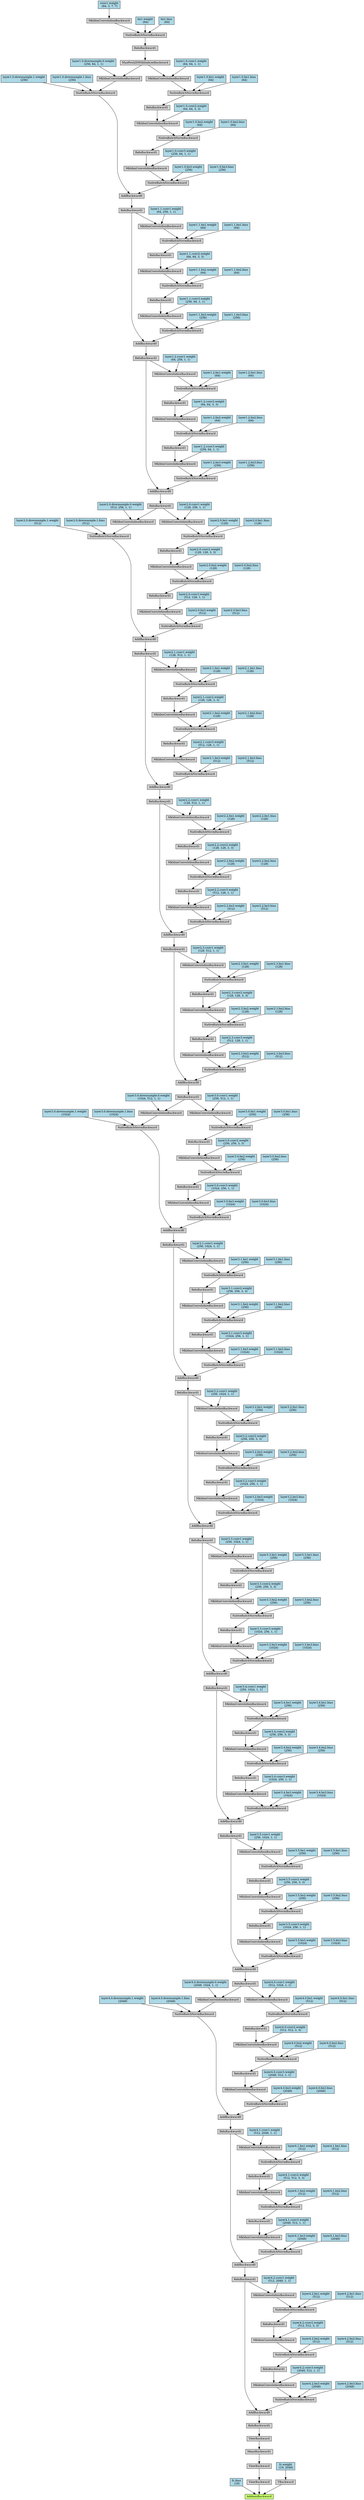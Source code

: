 digraph {
	graph [size="103.95,103.95"]
	node [align=left fontsize=12 height=0.2 ranksep=0.1 shape=box style=filled]
		139962239288712 [label=AddmmBackward fillcolor=darkolivegreen1]
			139962239289216 -> 139962239288712
		139962239289216 [label="fc.bias
 (19)" fillcolor=lightblue]
			139962239288768 -> 139962239288712
		139962239288768 [label=ViewBackward]
			139962239290336 -> 139962239288768
		139962239290336 [label=ViewBackward]
			139962239289608 -> 139962239290336
		139962239289608 [label=MeanBackward1]
			139962239288376 -> 139962239289608
		139962239288376 [label=ViewBackward]
			139962239289720 -> 139962239288376
		139962239289720 [label=ReluBackward1]
			139962239287368 -> 139962239289720
		139962239287368 [label=AddBackward0]
			139962239287760 -> 139962239287368
		139962239287760 [label=NativeBatchNormBackward]
			139962239290224 -> 139962239287760
		139962239290224 [label=MkldnnConvolutionBackward]
			139962239290672 -> 139962239290224
		139962239290672 [label=ReluBackward1]
			139957228359240 -> 139962239290672
		139957228359240 [label=NativeBatchNormBackward]
			139957228359520 -> 139957228359240
		139957228359520 [label=MkldnnConvolutionBackward]
			139957228357224 -> 139957228359520
		139957228357224 [label=ReluBackward1]
			139957228358008 -> 139957228357224
		139957228358008 [label=NativeBatchNormBackward]
			139957228358512 -> 139957228358008
		139957228358512 [label=MkldnnConvolutionBackward]
			139962239290616 -> 139957228358512
		139962239290616 [label=ReluBackward1]
			139957228357168 -> 139962239290616
		139957228357168 [label=AddBackward0]
			139957228355880 -> 139957228357168
		139957228355880 [label=NativeBatchNormBackward]
			139957228356048 -> 139957228355880
		139957228356048 [label=MkldnnConvolutionBackward]
			139957228355656 -> 139957228356048
		139957228355656 [label=ReluBackward1]
			139957228355824 -> 139957228355656
		139957228355824 [label=NativeBatchNormBackward]
			139959723545208 -> 139957228355824
		139959723545208 [label=MkldnnConvolutionBackward]
			139959723548400 -> 139959723545208
		139959723548400 [label=ReluBackward1]
			139959723544984 -> 139959723548400
		139959723544984 [label=NativeBatchNormBackward]
			139959723544816 -> 139959723544984
		139959723544816 [label=MkldnnConvolutionBackward]
			139957228357000 -> 139959723544816
		139957228357000 [label=ReluBackward1]
			139959724007096 -> 139957228357000
		139959724007096 [label=AddBackward0]
			139959724005752 -> 139959724007096
		139959724005752 [label=NativeBatchNormBackward]
			139959724003568 -> 139959724005752
		139959724003568 [label=MkldnnConvolutionBackward]
			139959724137776 -> 139959724003568
		139959724137776 [label=ReluBackward1]
			139959724138336 -> 139959724137776
		139959724138336 [label=NativeBatchNormBackward]
			139959724138168 -> 139959724138336
		139959724138168 [label=MkldnnConvolutionBackward]
			139959724138000 -> 139959724138168
		139959724138000 [label=ReluBackward1]
			139959724137552 -> 139959724138000
		139959724137552 [label=NativeBatchNormBackward]
			139959724136824 -> 139959724137552
		139959724136824 [label=MkldnnConvolutionBackward]
			139959724135144 -> 139959724136824
		139959724135144 [label=ReluBackward1]
			139959724136264 -> 139959724135144
		139959724136264 [label=AddBackward0]
			139959724136208 -> 139959724136264
		139959724136208 [label=NativeBatchNormBackward]
			139959724135872 -> 139959724136208
		139959724135872 [label=MkldnnConvolutionBackward]
			139959724135088 -> 139959724135872
		139959724135088 [label=ReluBackward1]
			139959724135032 -> 139959724135088
		139959724135032 [label=NativeBatchNormBackward]
			139959724135928 -> 139959724135032
		139959724135928 [label=MkldnnConvolutionBackward]
			139959724134528 -> 139959724135928
		139959724134528 [label=ReluBackward1]
			139962693172696 -> 139959724134528
		139962693172696 [label=NativeBatchNormBackward]
			139960774440776 -> 139962693172696
		139960774440776 [label=MkldnnConvolutionBackward]
			139959724137272 -> 139960774440776
		139959724137272 [label=ReluBackward1]
			139960774441448 -> 139959724137272
		139960774441448 [label=AddBackward0]
			139960774441224 -> 139960774441448
		139960774441224 [label=NativeBatchNormBackward]
			139960774441056 -> 139960774441224
		139960774441056 [label=MkldnnConvolutionBackward]
			139960774439320 -> 139960774441056
		139960774439320 [label=ReluBackward1]
			139960774439712 -> 139960774439320
		139960774439712 [label=NativeBatchNormBackward]
			139962576623600 -> 139960774439712
		139962576623600 [label=MkldnnConvolutionBackward]
			139962576622368 -> 139962576623600
		139962576622368 [label=ReluBackward1]
			139962576625616 -> 139962576622368
		139962576625616 [label=NativeBatchNormBackward]
			139962576622984 -> 139962576625616
		139962576622984 [label=MkldnnConvolutionBackward]
			139960774442568 -> 139962576622984
		139960774442568 [label=ReluBackward1]
			139959724219192 -> 139960774442568
		139959724219192 [label=AddBackward0]
			139959724216392 -> 139959724219192
		139959724216392 [label=NativeBatchNormBackward]
			139959722299176 -> 139959724216392
		139959722299176 [label=MkldnnConvolutionBackward]
			139959722298056 -> 139959722299176
		139959722298056 [label=ReluBackward1]
			139959722297384 -> 139959722298056
		139959722297384 [label=NativeBatchNormBackward]
			139959722295592 -> 139959722297384
		139959722295592 [label=MkldnnConvolutionBackward]
			139959722296152 -> 139959722295592
		139959722296152 [label=ReluBackward1]
			139959722297776 -> 139959722296152
		139959722297776 [label=NativeBatchNormBackward]
			139959722297496 -> 139959722297776
		139959722297496 [label=MkldnnConvolutionBackward]
			139959724220368 -> 139959722297496
		139959724220368 [label=ReluBackward1]
			139959722297608 -> 139959724220368
		139959722297608 [label=AddBackward0]
			139959722296712 -> 139959722297608
		139959722296712 [label=NativeBatchNormBackward]
			139959722480080 -> 139959722296712
		139959722480080 [label=MkldnnConvolutionBackward]
			139959722480584 -> 139959722480080
		139959722480584 [label=ReluBackward1]
			139959722483216 -> 139959722480584
		139959722483216 [label=NativeBatchNormBackward]
			139959722482432 -> 139959722483216
		139959722482432 [label=MkldnnConvolutionBackward]
			139959722481648 -> 139959722482432
		139959722481648 [label=ReluBackward1]
			139959722480920 -> 139959722481648
		139959722480920 [label=NativeBatchNormBackward]
			139959722480640 -> 139959722480920
		139959722480640 [label=MkldnnConvolutionBackward]
			139959722296656 -> 139959722480640
		139959722296656 [label=ReluBackward1]
			139959722483328 -> 139959722296656
		139959722483328 [label=AddBackward0]
			139959722482880 -> 139959722483328
		139959722482880 [label=NativeBatchNormBackward]
			139959722865328 -> 139959722482880
		139959722865328 [label=MkldnnConvolutionBackward]
			139959722865496 -> 139959722865328
		139959722865496 [label=ReluBackward1]
			139959722865608 -> 139959722865496
		139959722865608 [label=NativeBatchNormBackward]
			139959722865160 -> 139959722865608
		139959722865160 [label=MkldnnConvolutionBackward]
			139959722868408 -> 139959722865160
		139959722868408 [label=ReluBackward1]
			139959722867400 -> 139959722868408
		139959722867400 [label=NativeBatchNormBackward]
			139959722866560 -> 139959722867400
		139959722866560 [label=MkldnnConvolutionBackward]
			139959722482824 -> 139959722866560
		139959722482824 [label=ReluBackward1]
			139959722866280 -> 139959722482824
		139959722866280 [label=AddBackward0]
			139959722865104 -> 139959722866280
		139959722865104 [label=NativeBatchNormBackward]
			139959723352472 -> 139959722865104
		139959723352472 [label=MkldnnConvolutionBackward]
			139959723353760 -> 139959723352472
		139959723353760 [label=ReluBackward1]
			139959723354600 -> 139959723353760
		139959723354600 [label=NativeBatchNormBackward]
			139959723353312 -> 139959723354600
		139959723353312 [label=MkldnnConvolutionBackward]
			139959723352360 -> 139959723353312
		139959723352360 [label=ReluBackward1]
			139959723356112 -> 139959723352360
		139959723356112 [label=NativeBatchNormBackward]
			139959723355944 -> 139959723356112
		139959723355944 [label=MkldnnConvolutionBackward]
			139959723355272 -> 139959723355944
		139959723355272 [label=ReluBackward1]
			139959723353704 -> 139959723355272
		139959723353704 [label=AddBackward0]
			139959723353480 -> 139959723353704
		139959723353480 [label=NativeBatchNormBackward]
			139959723353032 -> 139959723353480
		139959723353032 [label=MkldnnConvolutionBackward]
			139962239461304 -> 139959723353032
		139962239461304 [label=ReluBackward1]
			139962239461808 -> 139962239461304
		139962239461808 [label=NativeBatchNormBackward]
			139962239461584 -> 139962239461808
		139962239461584 [label=MkldnnConvolutionBackward]
			139962239462368 -> 139962239461584
		139962239462368 [label=ReluBackward1]
			139962239463376 -> 139962239462368
		139962239463376 [label=NativeBatchNormBackward]
			139962239462592 -> 139962239463376
		139962239462592 [label=MkldnnConvolutionBackward]
			139959723353424 -> 139962239462592
		139959723353424 [label=ReluBackward1]
			139962239460688 -> 139959723353424
		139962239460688 [label=AddBackward0]
			139962239460184 -> 139962239460688
		139962239460184 [label=NativeBatchNormBackward]
			139962239459904 -> 139962239460184
		139962239459904 [label=MkldnnConvolutionBackward]
			139959724365136 -> 139962239459904
		139959724365136 [label=ReluBackward1]
			139959724366032 -> 139959724365136
		139959724366032 [label=NativeBatchNormBackward]
			139959724366480 -> 139959724366032
		139959724366480 [label=MkldnnConvolutionBackward]
			139959724365808 -> 139959724366480
		139959724365808 [label=ReluBackward1]
			139959724364408 -> 139959724365808
		139959724364408 [label=NativeBatchNormBackward]
			139959724366760 -> 139959724364408
		139959724366760 [label=MkldnnConvolutionBackward]
			139962239460128 -> 139959724366760
		139962239460128 [label=ReluBackward1]
			139959724366872 -> 139962239460128
		139959724366872 [label=AddBackward0]
			139959724366144 -> 139959724366872
		139959724366144 [label=NativeBatchNormBackward]
			139959724365360 -> 139959724366144
		139959724365360 [label=MkldnnConvolutionBackward]
			139959724364296 -> 139959724365360
		139959724364296 [label=ReluBackward1]
			139959724363848 -> 139959724364296
		139959724363848 [label=NativeBatchNormBackward]
			139959724364688 -> 139959724363848
		139959724364688 [label=MkldnnConvolutionBackward]
			139962239149728 -> 139959724364688
		139962239149728 [label=ReluBackward1]
			139962239151576 -> 139962239149728
		139962239151576 [label=NativeBatchNormBackward]
			139962239148552 -> 139962239151576
		139962239148552 [label=MkldnnConvolutionBackward]
			139959724366088 -> 139962239148552
		139959724366088 [label=ReluBackward1]
			139962239151408 -> 139959724366088
		139962239151408 [label=AddBackward0]
			139962239152024 -> 139962239151408
		139962239152024 [label=NativeBatchNormBackward]
			139962239151632 -> 139962239152024
		139962239151632 [label=MkldnnConvolutionBackward]
			139962239150792 -> 139962239151632
		139962239150792 [label=ReluBackward1]
			139962239150568 -> 139962239150792
		139962239150568 [label=NativeBatchNormBackward]
			139962239150400 -> 139962239150568
		139962239150400 [label=MkldnnConvolutionBackward]
			139962239149616 -> 139962239150400
		139962239149616 [label=ReluBackward1]
			139962239149392 -> 139962239149616
		139962239149392 [label=NativeBatchNormBackward]
			139962239148944 -> 139962239149392
		139962239148944 [label=MkldnnConvolutionBackward]
			139962239148496 -> 139962239148944
		139962239148496 [label=ReluBackward1]
			139962239148104 -> 139962239148496
		139962239148104 [label=AddBackward0]
			139962239294208 -> 139962239148104
		139962239294208 [label=NativeBatchNormBackward]
			139962239295216 -> 139962239294208
		139962239295216 [label=MkldnnConvolutionBackward]
			139962239295384 -> 139962239295216
		139962239295384 [label=ReluBackward1]
			139962239293144 -> 139962239295384
		139962239293144 [label=NativeBatchNormBackward]
			139962239294040 -> 139962239293144
		139962239294040 [label=MkldnnConvolutionBackward]
			139962239294712 -> 139962239294040
		139962239294712 [label=ReluBackward1]
			139962239292696 -> 139962239294712
		139962239292696 [label=NativeBatchNormBackward]
			139962239292584 -> 139962239292696
		139962239292584 [label=MkldnnConvolutionBackward]
			139962239294376 -> 139962239292584
		139962239294376 [label=ReluBackward1]
			139962239291576 -> 139962239294376
		139962239291576 [label=AddBackward0]
			139962239557472 -> 139962239291576
		139962239557472 [label=NativeBatchNormBackward]
			139962239557304 -> 139962239557472
		139962239557304 [label=MkldnnConvolutionBackward]
			139962239556688 -> 139962239557304
		139962239556688 [label=ReluBackward1]
			139962239556240 -> 139962239556688
		139962239556240 [label=NativeBatchNormBackward]
			139962239556016 -> 139962239556240
		139962239556016 [label=MkldnnConvolutionBackward]
			139962239555568 -> 139962239556016
		139962239555568 [label=ReluBackward1]
			139962239555008 -> 139962239555568
		139962239555008 [label=NativeBatchNormBackward]
			139962239554896 -> 139962239555008
		139962239554896 [label=MkldnnConvolutionBackward]
			139962239557416 -> 139962239554896
		139962239557416 [label=ReluBackward1]
			139962239554000 -> 139962239557416
		139962239554000 [label=AddBackward0]
			139962239553832 -> 139962239554000
		139962239553832 [label=NativeBatchNormBackward]
			139960774361608 -> 139962239553832
		139960774361608 [label=MkldnnConvolutionBackward]
			139960774364688 -> 139960774361608
		139960774364688 [label=ReluBackward1]
			139960774363736 -> 139960774364688
		139960774363736 [label=NativeBatchNormBackward]
			139960774363344 -> 139960774363736
		139960774363344 [label=MkldnnConvolutionBackward]
			139960774362672 -> 139960774363344
		139960774362672 [label=ReluBackward1]
			139960774361944 -> 139960774362672
		139960774361944 [label=NativeBatchNormBackward]
			139960774361720 -> 139960774361944
		139960774361720 [label=MkldnnConvolutionBackward]
			139959724485768 -> 139960774361720
		139959724485768 [label=MaxPool2DWithIndicesBackward]
			139959724483528 -> 139959724485768
		139959724483528 [label=ReluBackward1]
			139959724486048 -> 139959724483528
		139959724486048 [label=NativeBatchNormBackward]
			139959724484312 -> 139959724486048
		139959724484312 [label=MkldnnConvolutionBackward]
			139959724483192 -> 139959724484312
		139959724483192 [label="conv1.weight
 (64, 3, 7, 7)" fillcolor=lightblue]
			139959724484200 -> 139959724486048
		139959724484200 [label="bn1.weight
 (64)" fillcolor=lightblue]
			139959724483024 -> 139959724486048
		139959724483024 [label="bn1.bias
 (64)" fillcolor=lightblue]
			139959724486440 -> 139960774361720
		139959724486440 [label="layer1.0.conv1.weight
 (64, 64, 1, 1)" fillcolor=lightblue]
			139960774361664 -> 139960774361944
		139960774361664 [label="layer1.0.bn1.weight
 (64)" fillcolor=lightblue]
			139960774361272 -> 139960774361944
		139960774361272 [label="layer1.0.bn1.bias
 (64)" fillcolor=lightblue]
			139960774362616 -> 139960774363344
		139960774362616 [label="layer1.0.conv2.weight
 (64, 64, 3, 3)" fillcolor=lightblue]
			139960774363232 -> 139960774363736
		139960774363232 [label="layer1.0.bn2.weight
 (64)" fillcolor=lightblue]
			139960774363064 -> 139960774363736
		139960774363064 [label="layer1.0.bn2.bias
 (64)" fillcolor=lightblue]
			139960774364520 -> 139960774361608
		139960774364520 [label="layer1.0.conv3.weight
 (256, 64, 1, 1)" fillcolor=lightblue]
			139960774362112 -> 139962239553832
		139960774362112 [label="layer1.0.bn3.weight
 (256)" fillcolor=lightblue]
			139960774364912 -> 139962239553832
		139960774364912 [label="layer1.0.bn3.bias
 (256)" fillcolor=lightblue]
			139962239553776 -> 139962239554000
		139962239553776 [label=NativeBatchNormBackward]
			139960774364856 -> 139962239553776
		139960774364856 [label=MkldnnConvolutionBackward]
			139959724485768 -> 139960774364856
			139960774363624 -> 139960774364856
		139960774363624 [label="layer1.0.downsample.0.weight
 (256, 64, 1, 1)" fillcolor=lightblue]
			139960774364072 -> 139962239553776
		139960774364072 [label="layer1.0.downsample.1.weight
 (256)" fillcolor=lightblue]
			139960774363008 -> 139962239553776
		139960774363008 [label="layer1.0.downsample.1.bias
 (256)" fillcolor=lightblue]
			139962239554168 -> 139962239554896
		139962239554168 [label="layer1.1.conv1.weight
 (64, 256, 1, 1)" fillcolor=lightblue]
			139962239554840 -> 139962239555008
		139962239554840 [label="layer1.1.bn1.weight
 (64)" fillcolor=lightblue]
			139962239554784 -> 139962239555008
		139962239554784 [label="layer1.1.bn1.bias
 (64)" fillcolor=lightblue]
			139962239555232 -> 139962239556016
		139962239555232 [label="layer1.1.conv2.weight
 (64, 64, 3, 3)" fillcolor=lightblue]
			139962239555848 -> 139962239556240
		139962239555848 [label="layer1.1.bn2.weight
 (64)" fillcolor=lightblue]
			139962239555792 -> 139962239556240
		139962239555792 [label="layer1.1.bn2.bias
 (64)" fillcolor=lightblue]
			139962239556576 -> 139962239557304
		139962239556576 [label="layer1.1.conv3.weight
 (256, 64, 1, 1)" fillcolor=lightblue]
			139962239557248 -> 139962239557472
		139962239557248 [label="layer1.1.bn3.weight
 (256)" fillcolor=lightblue]
			139962239557136 -> 139962239557472
		139962239557136 [label="layer1.1.bn3.bias
 (256)" fillcolor=lightblue]
			139962239557416 -> 139962239291576
			139962239291800 -> 139962239292584
		139962239291800 [label="layer1.2.conv1.weight
 (64, 256, 1, 1)" fillcolor=lightblue]
			139962239292416 -> 139962239292696
		139962239292416 [label="layer1.2.bn1.weight
 (64)" fillcolor=lightblue]
			139962239292080 -> 139962239292696
		139962239292080 [label="layer1.2.bn1.bias
 (64)" fillcolor=lightblue]
			139962239295048 -> 139962239294040
		139962239295048 [label="layer1.2.conv2.weight
 (64, 64, 3, 3)" fillcolor=lightblue]
			139962239294152 -> 139962239293144
		139962239294152 [label="layer1.2.bn2.weight
 (64)" fillcolor=lightblue]
			139962239294264 -> 139962239293144
		139962239294264 [label="layer1.2.bn2.bias
 (64)" fillcolor=lightblue]
			139962239293256 -> 139962239295216
		139962239293256 [label="layer1.2.conv3.weight
 (256, 64, 1, 1)" fillcolor=lightblue]
			139962239292976 -> 139962239294208
		139962239292976 [label="layer1.2.bn3.weight
 (256)" fillcolor=lightblue]
			139962239292808 -> 139962239294208
		139962239292808 [label="layer1.2.bn3.bias
 (256)" fillcolor=lightblue]
			139962239294376 -> 139962239148104
			139962239148384 -> 139962239148944
		139962239148384 [label="layer2.0.conv1.weight
 (128, 256, 1, 1)" fillcolor=lightblue]
			139962239148888 -> 139962239149392
		139962239148888 [label="layer2.0.bn1.weight
 (128)" fillcolor=lightblue]
			139962239148776 -> 139962239149392
		139962239148776 [label="layer2.0.bn1.bias
 (128)" fillcolor=lightblue]
			139962239149560 -> 139962239150400
		139962239149560 [label="layer2.0.conv2.weight
 (128, 128, 3, 3)" fillcolor=lightblue]
			139962239150344 -> 139962239150568
		139962239150344 [label="layer2.0.bn2.weight
 (128)" fillcolor=lightblue]
			139962239149784 -> 139962239150568
		139962239149784 [label="layer2.0.bn2.bias
 (128)" fillcolor=lightblue]
			139962239150680 -> 139962239151632
		139962239150680 [label="layer2.0.conv3.weight
 (512, 128, 1, 1)" fillcolor=lightblue]
			139962239151520 -> 139962239152024
		139962239151520 [label="layer2.0.bn3.weight
 (512)" fillcolor=lightblue]
			139962239151464 -> 139962239152024
		139962239151464 [label="layer2.0.bn3.bias
 (512)" fillcolor=lightblue]
			139962239151800 -> 139962239151408
		139962239151800 [label=NativeBatchNormBackward]
			139962239151240 -> 139962239151800
		139962239151240 [label=MkldnnConvolutionBackward]
			139962239148496 -> 139962239151240
			139962239150456 -> 139962239151240
		139962239150456 [label="layer2.0.downsample.0.weight
 (512, 256, 1, 1)" fillcolor=lightblue]
			139962239150624 -> 139962239151800
		139962239150624 [label="layer2.0.downsample.1.weight
 (512)" fillcolor=lightblue]
			139962239149672 -> 139962239151800
		139962239149672 [label="layer2.0.downsample.1.bias
 (512)" fillcolor=lightblue]
			139962239148160 -> 139962239148552
		139962239148160 [label="layer2.1.conv1.weight
 (128, 512, 1, 1)" fillcolor=lightblue]
			139962239149952 -> 139962239151576
		139962239149952 [label="layer2.1.bn1.weight
 (128)" fillcolor=lightblue]
			139962239151128 -> 139962239151576
		139962239151128 [label="layer2.1.bn1.bias
 (128)" fillcolor=lightblue]
			139962239148440 -> 139959724364688
		139962239148440 [label="layer2.1.conv2.weight
 (128, 128, 3, 3)" fillcolor=lightblue]
			139959724367768 -> 139959724363848
		139959724367768 [label="layer2.1.bn2.weight
 (128)" fillcolor=lightblue]
			139959724364968 -> 139959724363848
		139959724364968 [label="layer2.1.bn2.bias
 (128)" fillcolor=lightblue]
			139959724365920 -> 139959724365360
		139959724365920 [label="layer2.1.conv3.weight
 (512, 128, 1, 1)" fillcolor=lightblue]
			139959724365192 -> 139959724366144
		139959724365192 [label="layer2.1.bn3.weight
 (512)" fillcolor=lightblue]
			139959724364912 -> 139959724366144
		139959724364912 [label="layer2.1.bn3.bias
 (512)" fillcolor=lightblue]
			139959724366088 -> 139959724366872
			139959724367208 -> 139959724366760
		139959724367208 [label="layer2.2.conv1.weight
 (128, 512, 1, 1)" fillcolor=lightblue]
			139959724367096 -> 139959724364408
		139959724367096 [label="layer2.2.bn1.weight
 (128)" fillcolor=lightblue]
			139959724366816 -> 139959724364408
		139959724366816 [label="layer2.2.bn1.bias
 (128)" fillcolor=lightblue]
			139959724367040 -> 139959724366480
		139959724367040 [label="layer2.2.conv2.weight
 (128, 128, 3, 3)" fillcolor=lightblue]
			139959724364744 -> 139959724366032
		139959724364744 [label="layer2.2.bn2.weight
 (128)" fillcolor=lightblue]
			139959724364464 -> 139959724366032
		139959724364464 [label="layer2.2.bn2.bias
 (128)" fillcolor=lightblue]
			139959724367824 -> 139962239459904
		139959724367824 [label="layer2.2.conv3.weight
 (512, 128, 1, 1)" fillcolor=lightblue]
			139962239459848 -> 139962239460184
		139962239459848 [label="layer2.2.bn3.weight
 (512)" fillcolor=lightblue]
			139959724367544 -> 139962239460184
		139959724367544 [label="layer2.2.bn3.bias
 (512)" fillcolor=lightblue]
			139962239460128 -> 139962239460688
			139962239460912 -> 139962239462592
		139962239460912 [label="layer2.3.conv1.weight
 (128, 512, 1, 1)" fillcolor=lightblue]
			139962239462648 -> 139962239463376
		139962239462648 [label="layer2.3.bn1.weight
 (128)" fillcolor=lightblue]
			139962239461024 -> 139962239463376
		139962239461024 [label="layer2.3.bn1.bias
 (128)" fillcolor=lightblue]
			139962239462760 -> 139962239461584
		139962239462760 [label="layer2.3.conv2.weight
 (128, 128, 3, 3)" fillcolor=lightblue]
			139962239461696 -> 139962239461808
		139962239461696 [label="layer2.3.bn2.weight
 (128)" fillcolor=lightblue]
			139962239462088 -> 139962239461808
		139962239462088 [label="layer2.3.bn2.bias
 (128)" fillcolor=lightblue]
			139962239462480 -> 139959723353032
		139962239462480 [label="layer2.3.conv3.weight
 (512, 128, 1, 1)" fillcolor=lightblue]
			139959723352752 -> 139959723353480
		139959723352752 [label="layer2.3.bn3.weight
 (512)" fillcolor=lightblue]
			139962693476080 -> 139959723353480
		139962693476080 [label="layer2.3.bn3.bias
 (512)" fillcolor=lightblue]
			139959723353424 -> 139959723353704
			139959723355160 -> 139959723355944
		139959723355160 [label="layer3.0.conv1.weight
 (256, 512, 1, 1)" fillcolor=lightblue]
			139959723355888 -> 139959723356112
		139959723355888 [label="layer3.0.bn1.weight
 (256)" fillcolor=lightblue]
			139959723355496 -> 139959723356112
		139959723355496 [label="layer3.0.bn1.bias
 (256)" fillcolor=lightblue]
			139959723354208 -> 139959723353312
		139959723354208 [label="layer3.0.conv2.weight
 (256, 256, 3, 3)" fillcolor=lightblue]
			139959723352976 -> 139959723354600
		139959723352976 [label="layer3.0.bn2.weight
 (256)" fillcolor=lightblue]
			139959723354096 -> 139959723354600
		139959723354096 [label="layer3.0.bn2.bias
 (256)" fillcolor=lightblue]
			139959723354936 -> 139959723352472
		139959723354936 [label="layer3.0.conv3.weight
 (1024, 256, 1, 1)" fillcolor=lightblue]
			139959723352528 -> 139959722865104
		139959723352528 [label="layer3.0.bn3.weight
 (1024)" fillcolor=lightblue]
			139959723352304 -> 139959722865104
		139959723352304 [label="layer3.0.bn3.bias
 (1024)" fillcolor=lightblue]
			139959722864992 -> 139959722866280
		139959722864992 [label=NativeBatchNormBackward]
			139962693476304 -> 139959722864992
		139962693476304 [label=MkldnnConvolutionBackward]
			139959723355272 -> 139962693476304
			139959723352808 -> 139962693476304
		139959723352808 [label="layer3.0.downsample.0.weight
 (1024, 512, 1, 1)" fillcolor=lightblue]
			139959723356000 -> 139959722864992
		139959723356000 [label="layer3.0.downsample.1.weight
 (1024)" fillcolor=lightblue]
			139959723354768 -> 139959722864992
		139959723354768 [label="layer3.0.downsample.1.bias
 (1024)" fillcolor=lightblue]
			139959722865720 -> 139959722866560
		139959722865720 [label="layer3.1.conv1.weight
 (256, 1024, 1, 1)" fillcolor=lightblue]
			139959722866504 -> 139959722867400
		139959722866504 [label="layer3.1.bn1.weight
 (256)" fillcolor=lightblue]
			139959722866392 -> 139959722867400
		139959722866392 [label="layer3.1.bn1.bias
 (256)" fillcolor=lightblue]
			139959722868352 -> 139959722865160
		139959722868352 [label="layer3.1.conv2.weight
 (256, 256, 3, 3)" fillcolor=lightblue]
			139959722865944 -> 139959722865608
		139959722865944 [label="layer3.1.bn2.weight
 (256)" fillcolor=lightblue]
			139959722867008 -> 139959722865608
		139959722867008 [label="layer3.1.bn2.bias
 (256)" fillcolor=lightblue]
			139959722867176 -> 139959722865328
		139959722867176 [label="layer3.1.conv3.weight
 (1024, 256, 1, 1)" fillcolor=lightblue]
			139959722867456 -> 139959722482880
		139959722867456 [label="layer3.1.bn3.weight
 (1024)" fillcolor=lightblue]
			139959722868464 -> 139959722482880
		139959722868464 [label="layer3.1.bn3.bias
 (1024)" fillcolor=lightblue]
			139959722482824 -> 139959722483328
			139959722480248 -> 139959722480640
		139959722480248 [label="layer3.2.conv1.weight
 (256, 1024, 1, 1)" fillcolor=lightblue]
			139959722480416 -> 139959722480920
		139959722480416 [label="layer3.2.bn1.weight
 (256)" fillcolor=lightblue]
			139959722483608 -> 139959722480920
		139959722483608 [label="layer3.2.bn1.bias
 (256)" fillcolor=lightblue]
			139959722481536 -> 139959722482432
		139959722481536 [label="layer3.2.conv2.weight
 (256, 256, 3, 3)" fillcolor=lightblue]
			139959722482600 -> 139959722483216
		139959722482600 [label="layer3.2.bn2.weight
 (256)" fillcolor=lightblue]
			139959722482376 -> 139959722483216
		139959722482376 [label="layer3.2.bn2.bias
 (256)" fillcolor=lightblue]
			139959722482320 -> 139959722480080
		139959722482320 [label="layer3.2.conv3.weight
 (1024, 256, 1, 1)" fillcolor=lightblue]
			139959722480752 -> 139959722296712
		139959722480752 [label="layer3.2.bn3.weight
 (1024)" fillcolor=lightblue]
			139959722481368 -> 139959722296712
		139959722481368 [label="layer3.2.bn3.bias
 (1024)" fillcolor=lightblue]
			139959722296656 -> 139959722297608
			139959722298616 -> 139959722297496
		139959722298616 [label="layer3.3.conv1.weight
 (256, 1024, 1, 1)" fillcolor=lightblue]
			139959722296376 -> 139959722297776
		139959722296376 [label="layer3.3.bn1.weight
 (256)" fillcolor=lightblue]
			139959722298896 -> 139959722297776
		139959722298896 [label="layer3.3.bn1.bias
 (256)" fillcolor=lightblue]
			139959722296768 -> 139959722295592
		139959722296768 [label="layer3.3.conv2.weight
 (256, 256, 3, 3)" fillcolor=lightblue]
			139959722296936 -> 139959722297384
		139959722296936 [label="layer3.3.bn2.weight
 (256)" fillcolor=lightblue]
			139959722296264 -> 139959722297384
		139959722296264 [label="layer3.3.bn2.bias
 (256)" fillcolor=lightblue]
			139959722297328 -> 139959722299176
		139959722297328 [label="layer3.3.conv3.weight
 (1024, 256, 1, 1)" fillcolor=lightblue]
			139959722295872 -> 139959724216392
		139959722295872 [label="layer3.3.bn3.weight
 (1024)" fillcolor=lightblue]
			139959722295816 -> 139959724216392
		139959722295816 [label="layer3.3.bn3.bias
 (1024)" fillcolor=lightblue]
			139959724220368 -> 139959724219192
			139959724216728 -> 139962576622984
		139959724216728 [label="layer3.4.conv1.weight
 (256, 1024, 1, 1)" fillcolor=lightblue]
			139962576623040 -> 139962576625616
		139962576623040 [label="layer3.4.bn1.weight
 (256)" fillcolor=lightblue]
			139959724216784 -> 139962576625616
		139959724216784 [label="layer3.4.bn1.bias
 (256)" fillcolor=lightblue]
			139962576621920 -> 139962576623600
		139962576621920 [label="layer3.4.conv2.weight
 (256, 256, 3, 3)" fillcolor=lightblue]
			139962576622480 -> 139960774439712
		139962576622480 [label="layer3.4.bn2.weight
 (256)" fillcolor=lightblue]
			139962576623432 -> 139960774439712
		139962576623432 [label="layer3.4.bn2.bias
 (256)" fillcolor=lightblue]
			139960774441896 -> 139960774441056
		139960774441896 [label="layer3.4.conv3.weight
 (1024, 256, 1, 1)" fillcolor=lightblue]
			139960774442344 -> 139960774441224
		139960774442344 [label="layer3.4.bn3.weight
 (1024)" fillcolor=lightblue]
			139960774442232 -> 139960774441224
		139960774442232 [label="layer3.4.bn3.bias
 (1024)" fillcolor=lightblue]
			139960774442568 -> 139960774441448
			139960774442512 -> 139960774440776
		139960774442512 [label="layer3.5.conv1.weight
 (256, 1024, 1, 1)" fillcolor=lightblue]
			139960774440832 -> 139962693172696
		139960774440832 [label="layer3.5.bn1.weight
 (256)" fillcolor=lightblue]
			139960774442176 -> 139962693172696
		139960774442176 [label="layer3.5.bn1.bias
 (256)" fillcolor=lightblue]
			139962945224432 -> 139959724135928
		139962945224432 [label="layer3.5.conv2.weight
 (256, 256, 3, 3)" fillcolor=lightblue]
			139959724134640 -> 139959724135032
		139959724134640 [label="layer3.5.bn2.weight
 (256)" fillcolor=lightblue]
			139959724134808 -> 139959724135032
		139959724134808 [label="layer3.5.bn2.bias
 (256)" fillcolor=lightblue]
			139959724135256 -> 139959724135872
		139959724135256 [label="layer3.5.conv3.weight
 (1024, 256, 1, 1)" fillcolor=lightblue]
			139959724135816 -> 139959724136208
		139959724135816 [label="layer3.5.bn3.weight
 (1024)" fillcolor=lightblue]
			139959724135760 -> 139959724136208
		139959724135760 [label="layer3.5.bn3.bias
 (1024)" fillcolor=lightblue]
			139959724137272 -> 139959724136264
			139959724135200 -> 139959724136824
		139959724135200 [label="layer4.0.conv1.weight
 (512, 1024, 1, 1)" fillcolor=lightblue]
			139959724137104 -> 139959724137552
		139959724137104 [label="layer4.0.bn1.weight
 (512)" fillcolor=lightblue]
			139959724136992 -> 139959724137552
		139959724136992 [label="layer4.0.bn1.bias
 (512)" fillcolor=lightblue]
			139959724137160 -> 139959724138168
		139959724137160 [label="layer4.0.conv2.weight
 (512, 512, 3, 3)" fillcolor=lightblue]
			139959724136320 -> 139959724138336
		139959724136320 [label="layer4.0.bn2.weight
 (512)" fillcolor=lightblue]
			139959724136712 -> 139959724138336
		139959724136712 [label="layer4.0.bn2.bias
 (512)" fillcolor=lightblue]
			139959724137888 -> 139959724003568
		139959724137888 [label="layer4.0.conv3.weight
 (2048, 512, 1, 1)" fillcolor=lightblue]
			139959724004968 -> 139959724005752
		139959724004968 [label="layer4.0.bn3.weight
 (2048)" fillcolor=lightblue]
			139959724003792 -> 139959724005752
		139959724003792 [label="layer4.0.bn3.bias
 (2048)" fillcolor=lightblue]
			139959724005080 -> 139959724007096
		139959724005080 [label=NativeBatchNormBackward]
			139959724003400 -> 139959724005080
		139959724003400 [label=MkldnnConvolutionBackward]
			139959724135144 -> 139959724003400
			139959724137720 -> 139959724003400
		139959724137720 [label="layer4.0.downsample.0.weight
 (2048, 1024, 1, 1)" fillcolor=lightblue]
			139962693171744 -> 139959724005080
		139962693171744 [label="layer4.0.downsample.1.weight
 (2048)" fillcolor=lightblue]
			139959724138392 -> 139959724005080
		139959724138392 [label="layer4.0.downsample.1.bias
 (2048)" fillcolor=lightblue]
			139959724005360 -> 139959723544816
		139959724005360 [label="layer4.1.conv1.weight
 (512, 2048, 1, 1)" fillcolor=lightblue]
			139959723544704 -> 139959723544984
		139959723544704 [label="layer4.1.bn1.weight
 (512)" fillcolor=lightblue]
			139959723544760 -> 139959723544984
		139959723544760 [label="layer4.1.bn1.bias
 (512)" fillcolor=lightblue]
			139959723548288 -> 139959723545208
		139959723548288 [label="layer4.1.conv2.weight
 (512, 512, 3, 3)" fillcolor=lightblue]
			139959723545656 -> 139957228355824
		139959723545656 [label="layer4.1.bn2.weight
 (512)" fillcolor=lightblue]
			139959723547896 -> 139957228355824
		139959723547896 [label="layer4.1.bn2.bias
 (512)" fillcolor=lightblue]
			139957228355992 -> 139957228356048
		139957228355992 [label="layer4.1.conv3.weight
 (2048, 512, 1, 1)" fillcolor=lightblue]
			139957228358456 -> 139957228355880
		139957228358456 [label="layer4.1.bn3.weight
 (2048)" fillcolor=lightblue]
			139957228356720 -> 139957228355880
		139957228356720 [label="layer4.1.bn3.bias
 (2048)" fillcolor=lightblue]
			139957228357000 -> 139957228357168
			139957228358232 -> 139957228358512
		139957228358232 [label="layer4.2.conv1.weight
 (512, 2048, 1, 1)" fillcolor=lightblue]
			139957228358176 -> 139957228358008
		139957228358176 [label="layer4.2.bn1.weight
 (512)" fillcolor=lightblue]
			139957228357280 -> 139957228358008
		139957228357280 [label="layer4.2.bn1.bias
 (512)" fillcolor=lightblue]
			139957228359464 -> 139957228359520
		139957228359464 [label="layer4.2.conv2.weight
 (512, 512, 3, 3)" fillcolor=lightblue]
			139957228358288 -> 139957228359240
		139957228358288 [label="layer4.2.bn2.weight
 (512)" fillcolor=lightblue]
			139957228359184 -> 139957228359240
		139957228359184 [label="layer4.2.bn2.bias
 (512)" fillcolor=lightblue]
			139962239287592 -> 139962239290224
		139962239287592 [label="layer4.2.conv3.weight
 (2048, 512, 1, 1)" fillcolor=lightblue]
			139962239290056 -> 139962239287760
		139962239290056 [label="layer4.2.bn3.weight
 (2048)" fillcolor=lightblue]
			139962239290896 -> 139962239287760
		139962239290896 [label="layer4.2.bn3.bias
 (2048)" fillcolor=lightblue]
			139962239290616 -> 139962239287368
			139962239288656 -> 139962239288712
		139962239288656 [label=TBackward]
			139962239288544 -> 139962239288656
		139962239288544 [label="fc.weight
 (19, 2048)" fillcolor=lightblue]
}